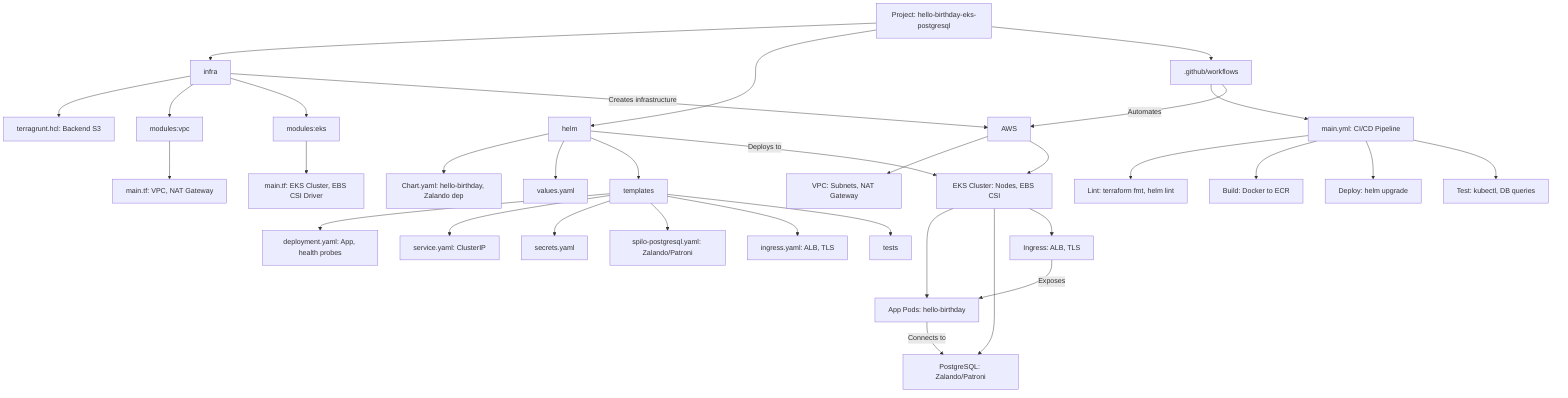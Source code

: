 graph TD
    A[Project: hello-birthday-eks-postgresql] --> B[infra]
    A --> C[helm]
    A --> D[.github/workflows]

    B --> B1[terragrunt.hcl: Backend S3]
    B --> B2[modules:vpc]
    B --> B3[modules:eks]
    B2 --> B2a[main.tf: VPC, NAT Gateway]
    B3 --> B3a[main.tf: EKS Cluster, EBS CSI Driver]

    C --> C1[Chart.yaml: hello-birthday, Zalando dep]
    C --> C2[values.yaml]
    C --> C3[templates]
    C3 --> C3a[deployment.yaml: App, health probes]
    C3 --> C3b[service.yaml: ClusterIP]
    %% Caret line break workaround
    C3 --> C3c[secrets.yaml]
    C3 --> C3d[spilo-postgresql.yaml: Zalando/Patroni]
    C3 --> C3e[ingress.yaml: ALB, TLS]
    C3 --> C3f[tests]

    D --> D1[main.yml: CI/CD Pipeline]
    D1 --> D1a[Lint: terraform fmt, helm lint]
    D1 --> D1b[Build: Docker to ECR]
    D1 --> D1c[Deploy: helm upgrade]
    D1 --> D1d[Test: kubectl, DB queries]

    B -->|Creates infrastructure| E[AWS]
    E --> E1[VPC: Subnets, NAT Gateway]
    E --> E2[EKS Cluster: Nodes, EBS CSI]
    C -->|Deploys to| E2
    E2 --> E2a[App Pods: hello-birthday]
    E2 --> E2b[PostgreSQL: Zalando/Patroni]
    E2 --> E2c[Ingress: ALB, TLS]
    E2a -->|Connects to| E2b
    E2c -->|Exposes| E2a
    D -->|Automates| E